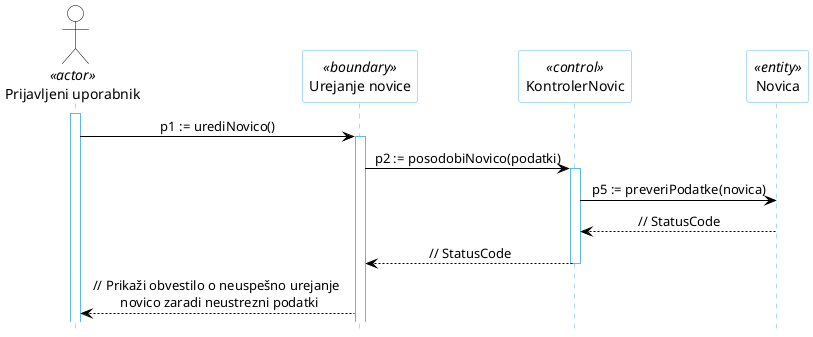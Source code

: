 @startuml
hide footbox

skinparam backgroundcolor transparent
skinparam defaultTextAlignment center
skinparam actorBorderColor black
skinparam actorBackgroundColor white
skinparam arrowColor black
skinparam sequenceLifeLineBorderColor #5FB8EC
skinparam sequenceParticipantBorderColor #5FB8EC
skinparam sequenceParticipantBackgroundColor white

actor "Prijavljeni uporabnik" AS U1 <<actor>>

participant "Urejanje novice" as R5 <<boundary>>
participant "KontrolerNovic" as R2 <<control>>
participant "Novica" as R4 <<entity>>

activate U1
U1 -> R5: p1 := urediNovico()
activate R5
R5 -> R2: p2 := posodobiNovico(podatki)
activate R2
R2 -> R4: p5 := preveriPodatke(novica)
R4 --> R2: // StatusCode
R2 --> R5: // StatusCode
deactivate R2
R5 --> U1: // Prikaži obvestilo o neuspešno urejanje \n novico zaradi neustrezni podatki
@enduml

https://teaching.lavbic.net/plantuml/png/bP71Jjj048Rl-nIZS843GecmL24Q2I9wAQeYQ6wzZBqJcDZicF7QKDwcBz8RxzNnEYrEoOM3z-3zlfb_TkxP4wn5OYxFpZKbXneL7o37ehnJQOClf1A5g1WQkw8GHvIdDRPL_4xFyQBYk_1Wrr3OGJgYi8YYbwAUT96AvPLLVmVywpX0J_SSQGofojD-lw77ba91rxosBz2urq7svVBJrM8FlKIDN72D8NvSs1lMfK5WibJUO5TjA32qjIZcWSi9NDp2QWhdvucQpvshtmh2PAMqmR0X2D9nGHF01cuom_E-3UfFCtQ4hnAYIaNwhHS6VcPyCVp_7qyK3jYfORObZdtHFZLt6CdIEGjuFBU-Pr1FuUmpj4gUaog7Hs_aJUOiMq_EZ9prP2sDUCd_mhLuZ2MFdPcpVBrpQawM7AMEb9U9fSCqEHuvotUyhNro0hSHOziin5Foj_5sBppjjCaIjfecpBPHukjl1iaxQY9N0WA1sgQcrrz1-X67X_yHXhSNUB6zUqvGL7gnDMx7-GC0